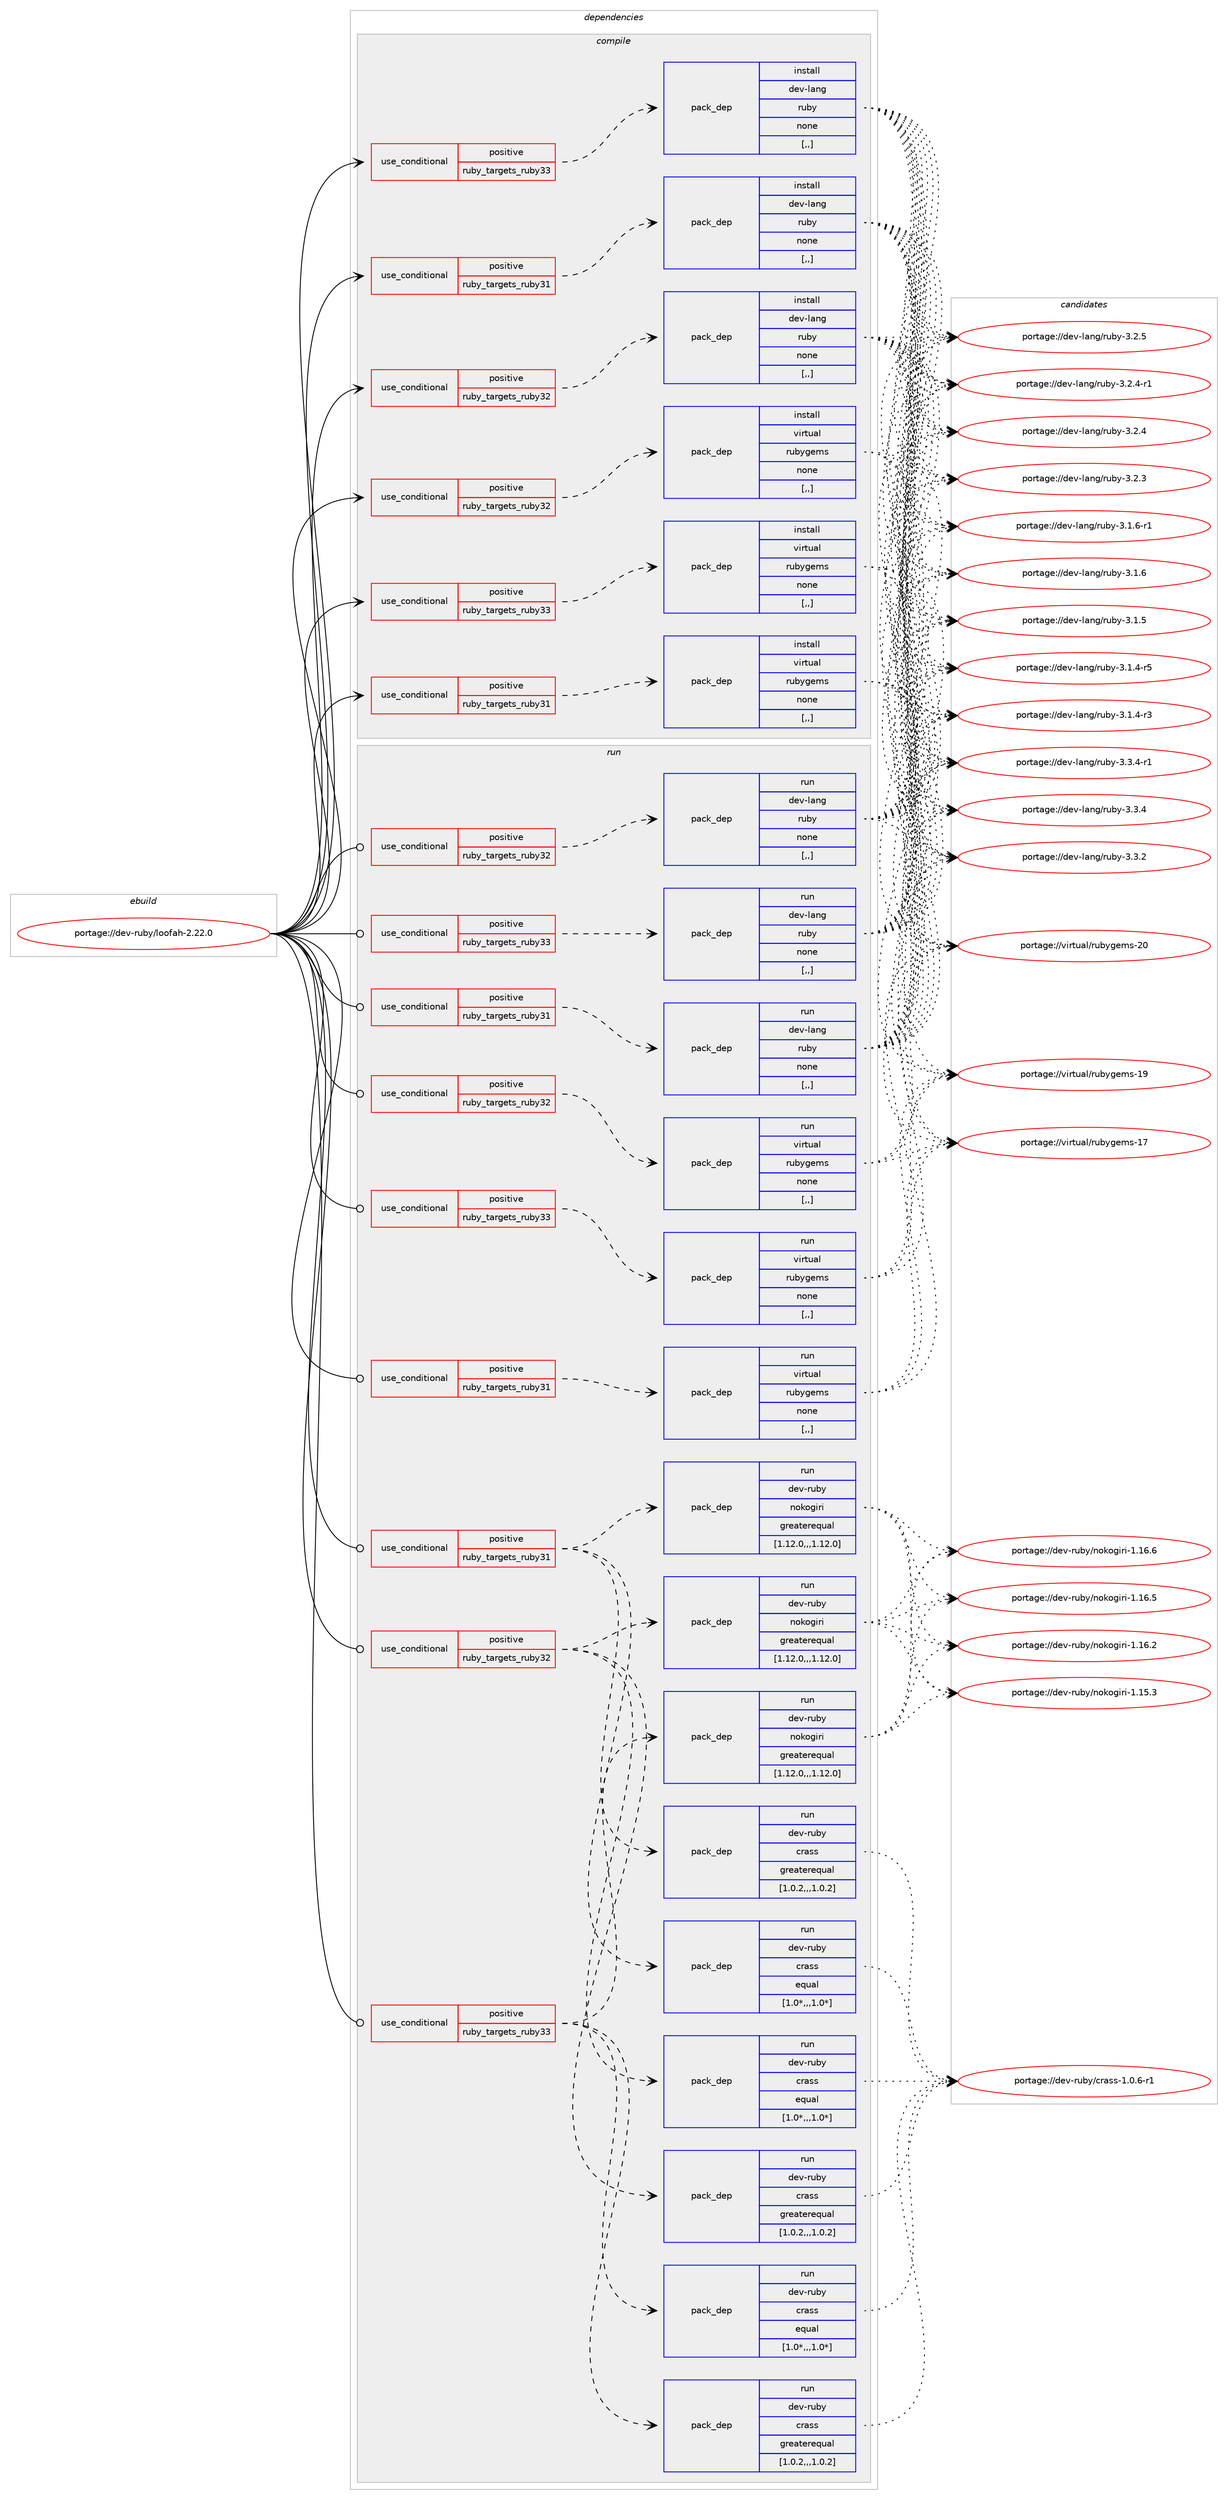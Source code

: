 digraph prolog {

# *************
# Graph options
# *************

newrank=true;
concentrate=true;
compound=true;
graph [rankdir=LR,fontname=Helvetica,fontsize=10,ranksep=1.5];#, ranksep=2.5, nodesep=0.2];
edge  [arrowhead=vee];
node  [fontname=Helvetica,fontsize=10];

# **********
# The ebuild
# **********

subgraph cluster_leftcol {
color=gray;
label=<<i>ebuild</i>>;
id [label="portage://dev-ruby/loofah-2.22.0", color=red, width=4, href="../dev-ruby/loofah-2.22.0.svg"];
}

# ****************
# The dependencies
# ****************

subgraph cluster_midcol {
color=gray;
label=<<i>dependencies</i>>;
subgraph cluster_compile {
fillcolor="#eeeeee";
style=filled;
label=<<i>compile</i>>;
subgraph cond50134 {
dependency188938 [label=<<TABLE BORDER="0" CELLBORDER="1" CELLSPACING="0" CELLPADDING="4"><TR><TD ROWSPAN="3" CELLPADDING="10">use_conditional</TD></TR><TR><TD>positive</TD></TR><TR><TD>ruby_targets_ruby31</TD></TR></TABLE>>, shape=none, color=red];
subgraph pack137466 {
dependency188939 [label=<<TABLE BORDER="0" CELLBORDER="1" CELLSPACING="0" CELLPADDING="4" WIDTH="220"><TR><TD ROWSPAN="6" CELLPADDING="30">pack_dep</TD></TR><TR><TD WIDTH="110">install</TD></TR><TR><TD>dev-lang</TD></TR><TR><TD>ruby</TD></TR><TR><TD>none</TD></TR><TR><TD>[,,]</TD></TR></TABLE>>, shape=none, color=blue];
}
dependency188938:e -> dependency188939:w [weight=20,style="dashed",arrowhead="vee"];
}
id:e -> dependency188938:w [weight=20,style="solid",arrowhead="vee"];
subgraph cond50135 {
dependency188940 [label=<<TABLE BORDER="0" CELLBORDER="1" CELLSPACING="0" CELLPADDING="4"><TR><TD ROWSPAN="3" CELLPADDING="10">use_conditional</TD></TR><TR><TD>positive</TD></TR><TR><TD>ruby_targets_ruby31</TD></TR></TABLE>>, shape=none, color=red];
subgraph pack137467 {
dependency188941 [label=<<TABLE BORDER="0" CELLBORDER="1" CELLSPACING="0" CELLPADDING="4" WIDTH="220"><TR><TD ROWSPAN="6" CELLPADDING="30">pack_dep</TD></TR><TR><TD WIDTH="110">install</TD></TR><TR><TD>virtual</TD></TR><TR><TD>rubygems</TD></TR><TR><TD>none</TD></TR><TR><TD>[,,]</TD></TR></TABLE>>, shape=none, color=blue];
}
dependency188940:e -> dependency188941:w [weight=20,style="dashed",arrowhead="vee"];
}
id:e -> dependency188940:w [weight=20,style="solid",arrowhead="vee"];
subgraph cond50136 {
dependency188942 [label=<<TABLE BORDER="0" CELLBORDER="1" CELLSPACING="0" CELLPADDING="4"><TR><TD ROWSPAN="3" CELLPADDING="10">use_conditional</TD></TR><TR><TD>positive</TD></TR><TR><TD>ruby_targets_ruby32</TD></TR></TABLE>>, shape=none, color=red];
subgraph pack137468 {
dependency188943 [label=<<TABLE BORDER="0" CELLBORDER="1" CELLSPACING="0" CELLPADDING="4" WIDTH="220"><TR><TD ROWSPAN="6" CELLPADDING="30">pack_dep</TD></TR><TR><TD WIDTH="110">install</TD></TR><TR><TD>dev-lang</TD></TR><TR><TD>ruby</TD></TR><TR><TD>none</TD></TR><TR><TD>[,,]</TD></TR></TABLE>>, shape=none, color=blue];
}
dependency188942:e -> dependency188943:w [weight=20,style="dashed",arrowhead="vee"];
}
id:e -> dependency188942:w [weight=20,style="solid",arrowhead="vee"];
subgraph cond50137 {
dependency188944 [label=<<TABLE BORDER="0" CELLBORDER="1" CELLSPACING="0" CELLPADDING="4"><TR><TD ROWSPAN="3" CELLPADDING="10">use_conditional</TD></TR><TR><TD>positive</TD></TR><TR><TD>ruby_targets_ruby32</TD></TR></TABLE>>, shape=none, color=red];
subgraph pack137469 {
dependency188945 [label=<<TABLE BORDER="0" CELLBORDER="1" CELLSPACING="0" CELLPADDING="4" WIDTH="220"><TR><TD ROWSPAN="6" CELLPADDING="30">pack_dep</TD></TR><TR><TD WIDTH="110">install</TD></TR><TR><TD>virtual</TD></TR><TR><TD>rubygems</TD></TR><TR><TD>none</TD></TR><TR><TD>[,,]</TD></TR></TABLE>>, shape=none, color=blue];
}
dependency188944:e -> dependency188945:w [weight=20,style="dashed",arrowhead="vee"];
}
id:e -> dependency188944:w [weight=20,style="solid",arrowhead="vee"];
subgraph cond50138 {
dependency188946 [label=<<TABLE BORDER="0" CELLBORDER="1" CELLSPACING="0" CELLPADDING="4"><TR><TD ROWSPAN="3" CELLPADDING="10">use_conditional</TD></TR><TR><TD>positive</TD></TR><TR><TD>ruby_targets_ruby33</TD></TR></TABLE>>, shape=none, color=red];
subgraph pack137470 {
dependency188947 [label=<<TABLE BORDER="0" CELLBORDER="1" CELLSPACING="0" CELLPADDING="4" WIDTH="220"><TR><TD ROWSPAN="6" CELLPADDING="30">pack_dep</TD></TR><TR><TD WIDTH="110">install</TD></TR><TR><TD>dev-lang</TD></TR><TR><TD>ruby</TD></TR><TR><TD>none</TD></TR><TR><TD>[,,]</TD></TR></TABLE>>, shape=none, color=blue];
}
dependency188946:e -> dependency188947:w [weight=20,style="dashed",arrowhead="vee"];
}
id:e -> dependency188946:w [weight=20,style="solid",arrowhead="vee"];
subgraph cond50139 {
dependency188948 [label=<<TABLE BORDER="0" CELLBORDER="1" CELLSPACING="0" CELLPADDING="4"><TR><TD ROWSPAN="3" CELLPADDING="10">use_conditional</TD></TR><TR><TD>positive</TD></TR><TR><TD>ruby_targets_ruby33</TD></TR></TABLE>>, shape=none, color=red];
subgraph pack137471 {
dependency188949 [label=<<TABLE BORDER="0" CELLBORDER="1" CELLSPACING="0" CELLPADDING="4" WIDTH="220"><TR><TD ROWSPAN="6" CELLPADDING="30">pack_dep</TD></TR><TR><TD WIDTH="110">install</TD></TR><TR><TD>virtual</TD></TR><TR><TD>rubygems</TD></TR><TR><TD>none</TD></TR><TR><TD>[,,]</TD></TR></TABLE>>, shape=none, color=blue];
}
dependency188948:e -> dependency188949:w [weight=20,style="dashed",arrowhead="vee"];
}
id:e -> dependency188948:w [weight=20,style="solid",arrowhead="vee"];
}
subgraph cluster_compileandrun {
fillcolor="#eeeeee";
style=filled;
label=<<i>compile and run</i>>;
}
subgraph cluster_run {
fillcolor="#eeeeee";
style=filled;
label=<<i>run</i>>;
subgraph cond50140 {
dependency188950 [label=<<TABLE BORDER="0" CELLBORDER="1" CELLSPACING="0" CELLPADDING="4"><TR><TD ROWSPAN="3" CELLPADDING="10">use_conditional</TD></TR><TR><TD>positive</TD></TR><TR><TD>ruby_targets_ruby31</TD></TR></TABLE>>, shape=none, color=red];
subgraph pack137472 {
dependency188951 [label=<<TABLE BORDER="0" CELLBORDER="1" CELLSPACING="0" CELLPADDING="4" WIDTH="220"><TR><TD ROWSPAN="6" CELLPADDING="30">pack_dep</TD></TR><TR><TD WIDTH="110">run</TD></TR><TR><TD>dev-lang</TD></TR><TR><TD>ruby</TD></TR><TR><TD>none</TD></TR><TR><TD>[,,]</TD></TR></TABLE>>, shape=none, color=blue];
}
dependency188950:e -> dependency188951:w [weight=20,style="dashed",arrowhead="vee"];
}
id:e -> dependency188950:w [weight=20,style="solid",arrowhead="odot"];
subgraph cond50141 {
dependency188952 [label=<<TABLE BORDER="0" CELLBORDER="1" CELLSPACING="0" CELLPADDING="4"><TR><TD ROWSPAN="3" CELLPADDING="10">use_conditional</TD></TR><TR><TD>positive</TD></TR><TR><TD>ruby_targets_ruby31</TD></TR></TABLE>>, shape=none, color=red];
subgraph pack137473 {
dependency188953 [label=<<TABLE BORDER="0" CELLBORDER="1" CELLSPACING="0" CELLPADDING="4" WIDTH="220"><TR><TD ROWSPAN="6" CELLPADDING="30">pack_dep</TD></TR><TR><TD WIDTH="110">run</TD></TR><TR><TD>dev-ruby</TD></TR><TR><TD>crass</TD></TR><TR><TD>equal</TD></TR><TR><TD>[1.0*,,,1.0*]</TD></TR></TABLE>>, shape=none, color=blue];
}
dependency188952:e -> dependency188953:w [weight=20,style="dashed",arrowhead="vee"];
subgraph pack137474 {
dependency188954 [label=<<TABLE BORDER="0" CELLBORDER="1" CELLSPACING="0" CELLPADDING="4" WIDTH="220"><TR><TD ROWSPAN="6" CELLPADDING="30">pack_dep</TD></TR><TR><TD WIDTH="110">run</TD></TR><TR><TD>dev-ruby</TD></TR><TR><TD>crass</TD></TR><TR><TD>greaterequal</TD></TR><TR><TD>[1.0.2,,,1.0.2]</TD></TR></TABLE>>, shape=none, color=blue];
}
dependency188952:e -> dependency188954:w [weight=20,style="dashed",arrowhead="vee"];
subgraph pack137475 {
dependency188955 [label=<<TABLE BORDER="0" CELLBORDER="1" CELLSPACING="0" CELLPADDING="4" WIDTH="220"><TR><TD ROWSPAN="6" CELLPADDING="30">pack_dep</TD></TR><TR><TD WIDTH="110">run</TD></TR><TR><TD>dev-ruby</TD></TR><TR><TD>nokogiri</TD></TR><TR><TD>greaterequal</TD></TR><TR><TD>[1.12.0,,,1.12.0]</TD></TR></TABLE>>, shape=none, color=blue];
}
dependency188952:e -> dependency188955:w [weight=20,style="dashed",arrowhead="vee"];
}
id:e -> dependency188952:w [weight=20,style="solid",arrowhead="odot"];
subgraph cond50142 {
dependency188956 [label=<<TABLE BORDER="0" CELLBORDER="1" CELLSPACING="0" CELLPADDING="4"><TR><TD ROWSPAN="3" CELLPADDING="10">use_conditional</TD></TR><TR><TD>positive</TD></TR><TR><TD>ruby_targets_ruby31</TD></TR></TABLE>>, shape=none, color=red];
subgraph pack137476 {
dependency188957 [label=<<TABLE BORDER="0" CELLBORDER="1" CELLSPACING="0" CELLPADDING="4" WIDTH="220"><TR><TD ROWSPAN="6" CELLPADDING="30">pack_dep</TD></TR><TR><TD WIDTH="110">run</TD></TR><TR><TD>virtual</TD></TR><TR><TD>rubygems</TD></TR><TR><TD>none</TD></TR><TR><TD>[,,]</TD></TR></TABLE>>, shape=none, color=blue];
}
dependency188956:e -> dependency188957:w [weight=20,style="dashed",arrowhead="vee"];
}
id:e -> dependency188956:w [weight=20,style="solid",arrowhead="odot"];
subgraph cond50143 {
dependency188958 [label=<<TABLE BORDER="0" CELLBORDER="1" CELLSPACING="0" CELLPADDING="4"><TR><TD ROWSPAN="3" CELLPADDING="10">use_conditional</TD></TR><TR><TD>positive</TD></TR><TR><TD>ruby_targets_ruby32</TD></TR></TABLE>>, shape=none, color=red];
subgraph pack137477 {
dependency188959 [label=<<TABLE BORDER="0" CELLBORDER="1" CELLSPACING="0" CELLPADDING="4" WIDTH="220"><TR><TD ROWSPAN="6" CELLPADDING="30">pack_dep</TD></TR><TR><TD WIDTH="110">run</TD></TR><TR><TD>dev-lang</TD></TR><TR><TD>ruby</TD></TR><TR><TD>none</TD></TR><TR><TD>[,,]</TD></TR></TABLE>>, shape=none, color=blue];
}
dependency188958:e -> dependency188959:w [weight=20,style="dashed",arrowhead="vee"];
}
id:e -> dependency188958:w [weight=20,style="solid",arrowhead="odot"];
subgraph cond50144 {
dependency188960 [label=<<TABLE BORDER="0" CELLBORDER="1" CELLSPACING="0" CELLPADDING="4"><TR><TD ROWSPAN="3" CELLPADDING="10">use_conditional</TD></TR><TR><TD>positive</TD></TR><TR><TD>ruby_targets_ruby32</TD></TR></TABLE>>, shape=none, color=red];
subgraph pack137478 {
dependency188961 [label=<<TABLE BORDER="0" CELLBORDER="1" CELLSPACING="0" CELLPADDING="4" WIDTH="220"><TR><TD ROWSPAN="6" CELLPADDING="30">pack_dep</TD></TR><TR><TD WIDTH="110">run</TD></TR><TR><TD>dev-ruby</TD></TR><TR><TD>crass</TD></TR><TR><TD>equal</TD></TR><TR><TD>[1.0*,,,1.0*]</TD></TR></TABLE>>, shape=none, color=blue];
}
dependency188960:e -> dependency188961:w [weight=20,style="dashed",arrowhead="vee"];
subgraph pack137479 {
dependency188962 [label=<<TABLE BORDER="0" CELLBORDER="1" CELLSPACING="0" CELLPADDING="4" WIDTH="220"><TR><TD ROWSPAN="6" CELLPADDING="30">pack_dep</TD></TR><TR><TD WIDTH="110">run</TD></TR><TR><TD>dev-ruby</TD></TR><TR><TD>crass</TD></TR><TR><TD>greaterequal</TD></TR><TR><TD>[1.0.2,,,1.0.2]</TD></TR></TABLE>>, shape=none, color=blue];
}
dependency188960:e -> dependency188962:w [weight=20,style="dashed",arrowhead="vee"];
subgraph pack137480 {
dependency188963 [label=<<TABLE BORDER="0" CELLBORDER="1" CELLSPACING="0" CELLPADDING="4" WIDTH="220"><TR><TD ROWSPAN="6" CELLPADDING="30">pack_dep</TD></TR><TR><TD WIDTH="110">run</TD></TR><TR><TD>dev-ruby</TD></TR><TR><TD>nokogiri</TD></TR><TR><TD>greaterequal</TD></TR><TR><TD>[1.12.0,,,1.12.0]</TD></TR></TABLE>>, shape=none, color=blue];
}
dependency188960:e -> dependency188963:w [weight=20,style="dashed",arrowhead="vee"];
}
id:e -> dependency188960:w [weight=20,style="solid",arrowhead="odot"];
subgraph cond50145 {
dependency188964 [label=<<TABLE BORDER="0" CELLBORDER="1" CELLSPACING="0" CELLPADDING="4"><TR><TD ROWSPAN="3" CELLPADDING="10">use_conditional</TD></TR><TR><TD>positive</TD></TR><TR><TD>ruby_targets_ruby32</TD></TR></TABLE>>, shape=none, color=red];
subgraph pack137481 {
dependency188965 [label=<<TABLE BORDER="0" CELLBORDER="1" CELLSPACING="0" CELLPADDING="4" WIDTH="220"><TR><TD ROWSPAN="6" CELLPADDING="30">pack_dep</TD></TR><TR><TD WIDTH="110">run</TD></TR><TR><TD>virtual</TD></TR><TR><TD>rubygems</TD></TR><TR><TD>none</TD></TR><TR><TD>[,,]</TD></TR></TABLE>>, shape=none, color=blue];
}
dependency188964:e -> dependency188965:w [weight=20,style="dashed",arrowhead="vee"];
}
id:e -> dependency188964:w [weight=20,style="solid",arrowhead="odot"];
subgraph cond50146 {
dependency188966 [label=<<TABLE BORDER="0" CELLBORDER="1" CELLSPACING="0" CELLPADDING="4"><TR><TD ROWSPAN="3" CELLPADDING="10">use_conditional</TD></TR><TR><TD>positive</TD></TR><TR><TD>ruby_targets_ruby33</TD></TR></TABLE>>, shape=none, color=red];
subgraph pack137482 {
dependency188967 [label=<<TABLE BORDER="0" CELLBORDER="1" CELLSPACING="0" CELLPADDING="4" WIDTH="220"><TR><TD ROWSPAN="6" CELLPADDING="30">pack_dep</TD></TR><TR><TD WIDTH="110">run</TD></TR><TR><TD>dev-lang</TD></TR><TR><TD>ruby</TD></TR><TR><TD>none</TD></TR><TR><TD>[,,]</TD></TR></TABLE>>, shape=none, color=blue];
}
dependency188966:e -> dependency188967:w [weight=20,style="dashed",arrowhead="vee"];
}
id:e -> dependency188966:w [weight=20,style="solid",arrowhead="odot"];
subgraph cond50147 {
dependency188968 [label=<<TABLE BORDER="0" CELLBORDER="1" CELLSPACING="0" CELLPADDING="4"><TR><TD ROWSPAN="3" CELLPADDING="10">use_conditional</TD></TR><TR><TD>positive</TD></TR><TR><TD>ruby_targets_ruby33</TD></TR></TABLE>>, shape=none, color=red];
subgraph pack137483 {
dependency188969 [label=<<TABLE BORDER="0" CELLBORDER="1" CELLSPACING="0" CELLPADDING="4" WIDTH="220"><TR><TD ROWSPAN="6" CELLPADDING="30">pack_dep</TD></TR><TR><TD WIDTH="110">run</TD></TR><TR><TD>dev-ruby</TD></TR><TR><TD>crass</TD></TR><TR><TD>equal</TD></TR><TR><TD>[1.0*,,,1.0*]</TD></TR></TABLE>>, shape=none, color=blue];
}
dependency188968:e -> dependency188969:w [weight=20,style="dashed",arrowhead="vee"];
subgraph pack137484 {
dependency188970 [label=<<TABLE BORDER="0" CELLBORDER="1" CELLSPACING="0" CELLPADDING="4" WIDTH="220"><TR><TD ROWSPAN="6" CELLPADDING="30">pack_dep</TD></TR><TR><TD WIDTH="110">run</TD></TR><TR><TD>dev-ruby</TD></TR><TR><TD>crass</TD></TR><TR><TD>greaterequal</TD></TR><TR><TD>[1.0.2,,,1.0.2]</TD></TR></TABLE>>, shape=none, color=blue];
}
dependency188968:e -> dependency188970:w [weight=20,style="dashed",arrowhead="vee"];
subgraph pack137485 {
dependency188971 [label=<<TABLE BORDER="0" CELLBORDER="1" CELLSPACING="0" CELLPADDING="4" WIDTH="220"><TR><TD ROWSPAN="6" CELLPADDING="30">pack_dep</TD></TR><TR><TD WIDTH="110">run</TD></TR><TR><TD>dev-ruby</TD></TR><TR><TD>nokogiri</TD></TR><TR><TD>greaterequal</TD></TR><TR><TD>[1.12.0,,,1.12.0]</TD></TR></TABLE>>, shape=none, color=blue];
}
dependency188968:e -> dependency188971:w [weight=20,style="dashed",arrowhead="vee"];
}
id:e -> dependency188968:w [weight=20,style="solid",arrowhead="odot"];
subgraph cond50148 {
dependency188972 [label=<<TABLE BORDER="0" CELLBORDER="1" CELLSPACING="0" CELLPADDING="4"><TR><TD ROWSPAN="3" CELLPADDING="10">use_conditional</TD></TR><TR><TD>positive</TD></TR><TR><TD>ruby_targets_ruby33</TD></TR></TABLE>>, shape=none, color=red];
subgraph pack137486 {
dependency188973 [label=<<TABLE BORDER="0" CELLBORDER="1" CELLSPACING="0" CELLPADDING="4" WIDTH="220"><TR><TD ROWSPAN="6" CELLPADDING="30">pack_dep</TD></TR><TR><TD WIDTH="110">run</TD></TR><TR><TD>virtual</TD></TR><TR><TD>rubygems</TD></TR><TR><TD>none</TD></TR><TR><TD>[,,]</TD></TR></TABLE>>, shape=none, color=blue];
}
dependency188972:e -> dependency188973:w [weight=20,style="dashed",arrowhead="vee"];
}
id:e -> dependency188972:w [weight=20,style="solid",arrowhead="odot"];
}
}

# **************
# The candidates
# **************

subgraph cluster_choices {
rank=same;
color=gray;
label=<<i>candidates</i>>;

subgraph choice137466 {
color=black;
nodesep=1;
choice100101118451089711010347114117981214551465146524511449 [label="portage://dev-lang/ruby-3.3.4-r1", color=red, width=4,href="../dev-lang/ruby-3.3.4-r1.svg"];
choice10010111845108971101034711411798121455146514652 [label="portage://dev-lang/ruby-3.3.4", color=red, width=4,href="../dev-lang/ruby-3.3.4.svg"];
choice10010111845108971101034711411798121455146514650 [label="portage://dev-lang/ruby-3.3.2", color=red, width=4,href="../dev-lang/ruby-3.3.2.svg"];
choice10010111845108971101034711411798121455146504653 [label="portage://dev-lang/ruby-3.2.5", color=red, width=4,href="../dev-lang/ruby-3.2.5.svg"];
choice100101118451089711010347114117981214551465046524511449 [label="portage://dev-lang/ruby-3.2.4-r1", color=red, width=4,href="../dev-lang/ruby-3.2.4-r1.svg"];
choice10010111845108971101034711411798121455146504652 [label="portage://dev-lang/ruby-3.2.4", color=red, width=4,href="../dev-lang/ruby-3.2.4.svg"];
choice10010111845108971101034711411798121455146504651 [label="portage://dev-lang/ruby-3.2.3", color=red, width=4,href="../dev-lang/ruby-3.2.3.svg"];
choice100101118451089711010347114117981214551464946544511449 [label="portage://dev-lang/ruby-3.1.6-r1", color=red, width=4,href="../dev-lang/ruby-3.1.6-r1.svg"];
choice10010111845108971101034711411798121455146494654 [label="portage://dev-lang/ruby-3.1.6", color=red, width=4,href="../dev-lang/ruby-3.1.6.svg"];
choice10010111845108971101034711411798121455146494653 [label="portage://dev-lang/ruby-3.1.5", color=red, width=4,href="../dev-lang/ruby-3.1.5.svg"];
choice100101118451089711010347114117981214551464946524511453 [label="portage://dev-lang/ruby-3.1.4-r5", color=red, width=4,href="../dev-lang/ruby-3.1.4-r5.svg"];
choice100101118451089711010347114117981214551464946524511451 [label="portage://dev-lang/ruby-3.1.4-r3", color=red, width=4,href="../dev-lang/ruby-3.1.4-r3.svg"];
dependency188939:e -> choice100101118451089711010347114117981214551465146524511449:w [style=dotted,weight="100"];
dependency188939:e -> choice10010111845108971101034711411798121455146514652:w [style=dotted,weight="100"];
dependency188939:e -> choice10010111845108971101034711411798121455146514650:w [style=dotted,weight="100"];
dependency188939:e -> choice10010111845108971101034711411798121455146504653:w [style=dotted,weight="100"];
dependency188939:e -> choice100101118451089711010347114117981214551465046524511449:w [style=dotted,weight="100"];
dependency188939:e -> choice10010111845108971101034711411798121455146504652:w [style=dotted,weight="100"];
dependency188939:e -> choice10010111845108971101034711411798121455146504651:w [style=dotted,weight="100"];
dependency188939:e -> choice100101118451089711010347114117981214551464946544511449:w [style=dotted,weight="100"];
dependency188939:e -> choice10010111845108971101034711411798121455146494654:w [style=dotted,weight="100"];
dependency188939:e -> choice10010111845108971101034711411798121455146494653:w [style=dotted,weight="100"];
dependency188939:e -> choice100101118451089711010347114117981214551464946524511453:w [style=dotted,weight="100"];
dependency188939:e -> choice100101118451089711010347114117981214551464946524511451:w [style=dotted,weight="100"];
}
subgraph choice137467 {
color=black;
nodesep=1;
choice118105114116117971084711411798121103101109115455048 [label="portage://virtual/rubygems-20", color=red, width=4,href="../virtual/rubygems-20.svg"];
choice118105114116117971084711411798121103101109115454957 [label="portage://virtual/rubygems-19", color=red, width=4,href="../virtual/rubygems-19.svg"];
choice118105114116117971084711411798121103101109115454955 [label="portage://virtual/rubygems-17", color=red, width=4,href="../virtual/rubygems-17.svg"];
dependency188941:e -> choice118105114116117971084711411798121103101109115455048:w [style=dotted,weight="100"];
dependency188941:e -> choice118105114116117971084711411798121103101109115454957:w [style=dotted,weight="100"];
dependency188941:e -> choice118105114116117971084711411798121103101109115454955:w [style=dotted,weight="100"];
}
subgraph choice137468 {
color=black;
nodesep=1;
choice100101118451089711010347114117981214551465146524511449 [label="portage://dev-lang/ruby-3.3.4-r1", color=red, width=4,href="../dev-lang/ruby-3.3.4-r1.svg"];
choice10010111845108971101034711411798121455146514652 [label="portage://dev-lang/ruby-3.3.4", color=red, width=4,href="../dev-lang/ruby-3.3.4.svg"];
choice10010111845108971101034711411798121455146514650 [label="portage://dev-lang/ruby-3.3.2", color=red, width=4,href="../dev-lang/ruby-3.3.2.svg"];
choice10010111845108971101034711411798121455146504653 [label="portage://dev-lang/ruby-3.2.5", color=red, width=4,href="../dev-lang/ruby-3.2.5.svg"];
choice100101118451089711010347114117981214551465046524511449 [label="portage://dev-lang/ruby-3.2.4-r1", color=red, width=4,href="../dev-lang/ruby-3.2.4-r1.svg"];
choice10010111845108971101034711411798121455146504652 [label="portage://dev-lang/ruby-3.2.4", color=red, width=4,href="../dev-lang/ruby-3.2.4.svg"];
choice10010111845108971101034711411798121455146504651 [label="portage://dev-lang/ruby-3.2.3", color=red, width=4,href="../dev-lang/ruby-3.2.3.svg"];
choice100101118451089711010347114117981214551464946544511449 [label="portage://dev-lang/ruby-3.1.6-r1", color=red, width=4,href="../dev-lang/ruby-3.1.6-r1.svg"];
choice10010111845108971101034711411798121455146494654 [label="portage://dev-lang/ruby-3.1.6", color=red, width=4,href="../dev-lang/ruby-3.1.6.svg"];
choice10010111845108971101034711411798121455146494653 [label="portage://dev-lang/ruby-3.1.5", color=red, width=4,href="../dev-lang/ruby-3.1.5.svg"];
choice100101118451089711010347114117981214551464946524511453 [label="portage://dev-lang/ruby-3.1.4-r5", color=red, width=4,href="../dev-lang/ruby-3.1.4-r5.svg"];
choice100101118451089711010347114117981214551464946524511451 [label="portage://dev-lang/ruby-3.1.4-r3", color=red, width=4,href="../dev-lang/ruby-3.1.4-r3.svg"];
dependency188943:e -> choice100101118451089711010347114117981214551465146524511449:w [style=dotted,weight="100"];
dependency188943:e -> choice10010111845108971101034711411798121455146514652:w [style=dotted,weight="100"];
dependency188943:e -> choice10010111845108971101034711411798121455146514650:w [style=dotted,weight="100"];
dependency188943:e -> choice10010111845108971101034711411798121455146504653:w [style=dotted,weight="100"];
dependency188943:e -> choice100101118451089711010347114117981214551465046524511449:w [style=dotted,weight="100"];
dependency188943:e -> choice10010111845108971101034711411798121455146504652:w [style=dotted,weight="100"];
dependency188943:e -> choice10010111845108971101034711411798121455146504651:w [style=dotted,weight="100"];
dependency188943:e -> choice100101118451089711010347114117981214551464946544511449:w [style=dotted,weight="100"];
dependency188943:e -> choice10010111845108971101034711411798121455146494654:w [style=dotted,weight="100"];
dependency188943:e -> choice10010111845108971101034711411798121455146494653:w [style=dotted,weight="100"];
dependency188943:e -> choice100101118451089711010347114117981214551464946524511453:w [style=dotted,weight="100"];
dependency188943:e -> choice100101118451089711010347114117981214551464946524511451:w [style=dotted,weight="100"];
}
subgraph choice137469 {
color=black;
nodesep=1;
choice118105114116117971084711411798121103101109115455048 [label="portage://virtual/rubygems-20", color=red, width=4,href="../virtual/rubygems-20.svg"];
choice118105114116117971084711411798121103101109115454957 [label="portage://virtual/rubygems-19", color=red, width=4,href="../virtual/rubygems-19.svg"];
choice118105114116117971084711411798121103101109115454955 [label="portage://virtual/rubygems-17", color=red, width=4,href="../virtual/rubygems-17.svg"];
dependency188945:e -> choice118105114116117971084711411798121103101109115455048:w [style=dotted,weight="100"];
dependency188945:e -> choice118105114116117971084711411798121103101109115454957:w [style=dotted,weight="100"];
dependency188945:e -> choice118105114116117971084711411798121103101109115454955:w [style=dotted,weight="100"];
}
subgraph choice137470 {
color=black;
nodesep=1;
choice100101118451089711010347114117981214551465146524511449 [label="portage://dev-lang/ruby-3.3.4-r1", color=red, width=4,href="../dev-lang/ruby-3.3.4-r1.svg"];
choice10010111845108971101034711411798121455146514652 [label="portage://dev-lang/ruby-3.3.4", color=red, width=4,href="../dev-lang/ruby-3.3.4.svg"];
choice10010111845108971101034711411798121455146514650 [label="portage://dev-lang/ruby-3.3.2", color=red, width=4,href="../dev-lang/ruby-3.3.2.svg"];
choice10010111845108971101034711411798121455146504653 [label="portage://dev-lang/ruby-3.2.5", color=red, width=4,href="../dev-lang/ruby-3.2.5.svg"];
choice100101118451089711010347114117981214551465046524511449 [label="portage://dev-lang/ruby-3.2.4-r1", color=red, width=4,href="../dev-lang/ruby-3.2.4-r1.svg"];
choice10010111845108971101034711411798121455146504652 [label="portage://dev-lang/ruby-3.2.4", color=red, width=4,href="../dev-lang/ruby-3.2.4.svg"];
choice10010111845108971101034711411798121455146504651 [label="portage://dev-lang/ruby-3.2.3", color=red, width=4,href="../dev-lang/ruby-3.2.3.svg"];
choice100101118451089711010347114117981214551464946544511449 [label="portage://dev-lang/ruby-3.1.6-r1", color=red, width=4,href="../dev-lang/ruby-3.1.6-r1.svg"];
choice10010111845108971101034711411798121455146494654 [label="portage://dev-lang/ruby-3.1.6", color=red, width=4,href="../dev-lang/ruby-3.1.6.svg"];
choice10010111845108971101034711411798121455146494653 [label="portage://dev-lang/ruby-3.1.5", color=red, width=4,href="../dev-lang/ruby-3.1.5.svg"];
choice100101118451089711010347114117981214551464946524511453 [label="portage://dev-lang/ruby-3.1.4-r5", color=red, width=4,href="../dev-lang/ruby-3.1.4-r5.svg"];
choice100101118451089711010347114117981214551464946524511451 [label="portage://dev-lang/ruby-3.1.4-r3", color=red, width=4,href="../dev-lang/ruby-3.1.4-r3.svg"];
dependency188947:e -> choice100101118451089711010347114117981214551465146524511449:w [style=dotted,weight="100"];
dependency188947:e -> choice10010111845108971101034711411798121455146514652:w [style=dotted,weight="100"];
dependency188947:e -> choice10010111845108971101034711411798121455146514650:w [style=dotted,weight="100"];
dependency188947:e -> choice10010111845108971101034711411798121455146504653:w [style=dotted,weight="100"];
dependency188947:e -> choice100101118451089711010347114117981214551465046524511449:w [style=dotted,weight="100"];
dependency188947:e -> choice10010111845108971101034711411798121455146504652:w [style=dotted,weight="100"];
dependency188947:e -> choice10010111845108971101034711411798121455146504651:w [style=dotted,weight="100"];
dependency188947:e -> choice100101118451089711010347114117981214551464946544511449:w [style=dotted,weight="100"];
dependency188947:e -> choice10010111845108971101034711411798121455146494654:w [style=dotted,weight="100"];
dependency188947:e -> choice10010111845108971101034711411798121455146494653:w [style=dotted,weight="100"];
dependency188947:e -> choice100101118451089711010347114117981214551464946524511453:w [style=dotted,weight="100"];
dependency188947:e -> choice100101118451089711010347114117981214551464946524511451:w [style=dotted,weight="100"];
}
subgraph choice137471 {
color=black;
nodesep=1;
choice118105114116117971084711411798121103101109115455048 [label="portage://virtual/rubygems-20", color=red, width=4,href="../virtual/rubygems-20.svg"];
choice118105114116117971084711411798121103101109115454957 [label="portage://virtual/rubygems-19", color=red, width=4,href="../virtual/rubygems-19.svg"];
choice118105114116117971084711411798121103101109115454955 [label="portage://virtual/rubygems-17", color=red, width=4,href="../virtual/rubygems-17.svg"];
dependency188949:e -> choice118105114116117971084711411798121103101109115455048:w [style=dotted,weight="100"];
dependency188949:e -> choice118105114116117971084711411798121103101109115454957:w [style=dotted,weight="100"];
dependency188949:e -> choice118105114116117971084711411798121103101109115454955:w [style=dotted,weight="100"];
}
subgraph choice137472 {
color=black;
nodesep=1;
choice100101118451089711010347114117981214551465146524511449 [label="portage://dev-lang/ruby-3.3.4-r1", color=red, width=4,href="../dev-lang/ruby-3.3.4-r1.svg"];
choice10010111845108971101034711411798121455146514652 [label="portage://dev-lang/ruby-3.3.4", color=red, width=4,href="../dev-lang/ruby-3.3.4.svg"];
choice10010111845108971101034711411798121455146514650 [label="portage://dev-lang/ruby-3.3.2", color=red, width=4,href="../dev-lang/ruby-3.3.2.svg"];
choice10010111845108971101034711411798121455146504653 [label="portage://dev-lang/ruby-3.2.5", color=red, width=4,href="../dev-lang/ruby-3.2.5.svg"];
choice100101118451089711010347114117981214551465046524511449 [label="portage://dev-lang/ruby-3.2.4-r1", color=red, width=4,href="../dev-lang/ruby-3.2.4-r1.svg"];
choice10010111845108971101034711411798121455146504652 [label="portage://dev-lang/ruby-3.2.4", color=red, width=4,href="../dev-lang/ruby-3.2.4.svg"];
choice10010111845108971101034711411798121455146504651 [label="portage://dev-lang/ruby-3.2.3", color=red, width=4,href="../dev-lang/ruby-3.2.3.svg"];
choice100101118451089711010347114117981214551464946544511449 [label="portage://dev-lang/ruby-3.1.6-r1", color=red, width=4,href="../dev-lang/ruby-3.1.6-r1.svg"];
choice10010111845108971101034711411798121455146494654 [label="portage://dev-lang/ruby-3.1.6", color=red, width=4,href="../dev-lang/ruby-3.1.6.svg"];
choice10010111845108971101034711411798121455146494653 [label="portage://dev-lang/ruby-3.1.5", color=red, width=4,href="../dev-lang/ruby-3.1.5.svg"];
choice100101118451089711010347114117981214551464946524511453 [label="portage://dev-lang/ruby-3.1.4-r5", color=red, width=4,href="../dev-lang/ruby-3.1.4-r5.svg"];
choice100101118451089711010347114117981214551464946524511451 [label="portage://dev-lang/ruby-3.1.4-r3", color=red, width=4,href="../dev-lang/ruby-3.1.4-r3.svg"];
dependency188951:e -> choice100101118451089711010347114117981214551465146524511449:w [style=dotted,weight="100"];
dependency188951:e -> choice10010111845108971101034711411798121455146514652:w [style=dotted,weight="100"];
dependency188951:e -> choice10010111845108971101034711411798121455146514650:w [style=dotted,weight="100"];
dependency188951:e -> choice10010111845108971101034711411798121455146504653:w [style=dotted,weight="100"];
dependency188951:e -> choice100101118451089711010347114117981214551465046524511449:w [style=dotted,weight="100"];
dependency188951:e -> choice10010111845108971101034711411798121455146504652:w [style=dotted,weight="100"];
dependency188951:e -> choice10010111845108971101034711411798121455146504651:w [style=dotted,weight="100"];
dependency188951:e -> choice100101118451089711010347114117981214551464946544511449:w [style=dotted,weight="100"];
dependency188951:e -> choice10010111845108971101034711411798121455146494654:w [style=dotted,weight="100"];
dependency188951:e -> choice10010111845108971101034711411798121455146494653:w [style=dotted,weight="100"];
dependency188951:e -> choice100101118451089711010347114117981214551464946524511453:w [style=dotted,weight="100"];
dependency188951:e -> choice100101118451089711010347114117981214551464946524511451:w [style=dotted,weight="100"];
}
subgraph choice137473 {
color=black;
nodesep=1;
choice10010111845114117981214799114971151154549464846544511449 [label="portage://dev-ruby/crass-1.0.6-r1", color=red, width=4,href="../dev-ruby/crass-1.0.6-r1.svg"];
dependency188953:e -> choice10010111845114117981214799114971151154549464846544511449:w [style=dotted,weight="100"];
}
subgraph choice137474 {
color=black;
nodesep=1;
choice10010111845114117981214799114971151154549464846544511449 [label="portage://dev-ruby/crass-1.0.6-r1", color=red, width=4,href="../dev-ruby/crass-1.0.6-r1.svg"];
dependency188954:e -> choice10010111845114117981214799114971151154549464846544511449:w [style=dotted,weight="100"];
}
subgraph choice137475 {
color=black;
nodesep=1;
choice10010111845114117981214711011110711110310511410545494649544654 [label="portage://dev-ruby/nokogiri-1.16.6", color=red, width=4,href="../dev-ruby/nokogiri-1.16.6.svg"];
choice10010111845114117981214711011110711110310511410545494649544653 [label="portage://dev-ruby/nokogiri-1.16.5", color=red, width=4,href="../dev-ruby/nokogiri-1.16.5.svg"];
choice10010111845114117981214711011110711110310511410545494649544650 [label="portage://dev-ruby/nokogiri-1.16.2", color=red, width=4,href="../dev-ruby/nokogiri-1.16.2.svg"];
choice10010111845114117981214711011110711110310511410545494649534651 [label="portage://dev-ruby/nokogiri-1.15.3", color=red, width=4,href="../dev-ruby/nokogiri-1.15.3.svg"];
dependency188955:e -> choice10010111845114117981214711011110711110310511410545494649544654:w [style=dotted,weight="100"];
dependency188955:e -> choice10010111845114117981214711011110711110310511410545494649544653:w [style=dotted,weight="100"];
dependency188955:e -> choice10010111845114117981214711011110711110310511410545494649544650:w [style=dotted,weight="100"];
dependency188955:e -> choice10010111845114117981214711011110711110310511410545494649534651:w [style=dotted,weight="100"];
}
subgraph choice137476 {
color=black;
nodesep=1;
choice118105114116117971084711411798121103101109115455048 [label="portage://virtual/rubygems-20", color=red, width=4,href="../virtual/rubygems-20.svg"];
choice118105114116117971084711411798121103101109115454957 [label="portage://virtual/rubygems-19", color=red, width=4,href="../virtual/rubygems-19.svg"];
choice118105114116117971084711411798121103101109115454955 [label="portage://virtual/rubygems-17", color=red, width=4,href="../virtual/rubygems-17.svg"];
dependency188957:e -> choice118105114116117971084711411798121103101109115455048:w [style=dotted,weight="100"];
dependency188957:e -> choice118105114116117971084711411798121103101109115454957:w [style=dotted,weight="100"];
dependency188957:e -> choice118105114116117971084711411798121103101109115454955:w [style=dotted,weight="100"];
}
subgraph choice137477 {
color=black;
nodesep=1;
choice100101118451089711010347114117981214551465146524511449 [label="portage://dev-lang/ruby-3.3.4-r1", color=red, width=4,href="../dev-lang/ruby-3.3.4-r1.svg"];
choice10010111845108971101034711411798121455146514652 [label="portage://dev-lang/ruby-3.3.4", color=red, width=4,href="../dev-lang/ruby-3.3.4.svg"];
choice10010111845108971101034711411798121455146514650 [label="portage://dev-lang/ruby-3.3.2", color=red, width=4,href="../dev-lang/ruby-3.3.2.svg"];
choice10010111845108971101034711411798121455146504653 [label="portage://dev-lang/ruby-3.2.5", color=red, width=4,href="../dev-lang/ruby-3.2.5.svg"];
choice100101118451089711010347114117981214551465046524511449 [label="portage://dev-lang/ruby-3.2.4-r1", color=red, width=4,href="../dev-lang/ruby-3.2.4-r1.svg"];
choice10010111845108971101034711411798121455146504652 [label="portage://dev-lang/ruby-3.2.4", color=red, width=4,href="../dev-lang/ruby-3.2.4.svg"];
choice10010111845108971101034711411798121455146504651 [label="portage://dev-lang/ruby-3.2.3", color=red, width=4,href="../dev-lang/ruby-3.2.3.svg"];
choice100101118451089711010347114117981214551464946544511449 [label="portage://dev-lang/ruby-3.1.6-r1", color=red, width=4,href="../dev-lang/ruby-3.1.6-r1.svg"];
choice10010111845108971101034711411798121455146494654 [label="portage://dev-lang/ruby-3.1.6", color=red, width=4,href="../dev-lang/ruby-3.1.6.svg"];
choice10010111845108971101034711411798121455146494653 [label="portage://dev-lang/ruby-3.1.5", color=red, width=4,href="../dev-lang/ruby-3.1.5.svg"];
choice100101118451089711010347114117981214551464946524511453 [label="portage://dev-lang/ruby-3.1.4-r5", color=red, width=4,href="../dev-lang/ruby-3.1.4-r5.svg"];
choice100101118451089711010347114117981214551464946524511451 [label="portage://dev-lang/ruby-3.1.4-r3", color=red, width=4,href="../dev-lang/ruby-3.1.4-r3.svg"];
dependency188959:e -> choice100101118451089711010347114117981214551465146524511449:w [style=dotted,weight="100"];
dependency188959:e -> choice10010111845108971101034711411798121455146514652:w [style=dotted,weight="100"];
dependency188959:e -> choice10010111845108971101034711411798121455146514650:w [style=dotted,weight="100"];
dependency188959:e -> choice10010111845108971101034711411798121455146504653:w [style=dotted,weight="100"];
dependency188959:e -> choice100101118451089711010347114117981214551465046524511449:w [style=dotted,weight="100"];
dependency188959:e -> choice10010111845108971101034711411798121455146504652:w [style=dotted,weight="100"];
dependency188959:e -> choice10010111845108971101034711411798121455146504651:w [style=dotted,weight="100"];
dependency188959:e -> choice100101118451089711010347114117981214551464946544511449:w [style=dotted,weight="100"];
dependency188959:e -> choice10010111845108971101034711411798121455146494654:w [style=dotted,weight="100"];
dependency188959:e -> choice10010111845108971101034711411798121455146494653:w [style=dotted,weight="100"];
dependency188959:e -> choice100101118451089711010347114117981214551464946524511453:w [style=dotted,weight="100"];
dependency188959:e -> choice100101118451089711010347114117981214551464946524511451:w [style=dotted,weight="100"];
}
subgraph choice137478 {
color=black;
nodesep=1;
choice10010111845114117981214799114971151154549464846544511449 [label="portage://dev-ruby/crass-1.0.6-r1", color=red, width=4,href="../dev-ruby/crass-1.0.6-r1.svg"];
dependency188961:e -> choice10010111845114117981214799114971151154549464846544511449:w [style=dotted,weight="100"];
}
subgraph choice137479 {
color=black;
nodesep=1;
choice10010111845114117981214799114971151154549464846544511449 [label="portage://dev-ruby/crass-1.0.6-r1", color=red, width=4,href="../dev-ruby/crass-1.0.6-r1.svg"];
dependency188962:e -> choice10010111845114117981214799114971151154549464846544511449:w [style=dotted,weight="100"];
}
subgraph choice137480 {
color=black;
nodesep=1;
choice10010111845114117981214711011110711110310511410545494649544654 [label="portage://dev-ruby/nokogiri-1.16.6", color=red, width=4,href="../dev-ruby/nokogiri-1.16.6.svg"];
choice10010111845114117981214711011110711110310511410545494649544653 [label="portage://dev-ruby/nokogiri-1.16.5", color=red, width=4,href="../dev-ruby/nokogiri-1.16.5.svg"];
choice10010111845114117981214711011110711110310511410545494649544650 [label="portage://dev-ruby/nokogiri-1.16.2", color=red, width=4,href="../dev-ruby/nokogiri-1.16.2.svg"];
choice10010111845114117981214711011110711110310511410545494649534651 [label="portage://dev-ruby/nokogiri-1.15.3", color=red, width=4,href="../dev-ruby/nokogiri-1.15.3.svg"];
dependency188963:e -> choice10010111845114117981214711011110711110310511410545494649544654:w [style=dotted,weight="100"];
dependency188963:e -> choice10010111845114117981214711011110711110310511410545494649544653:w [style=dotted,weight="100"];
dependency188963:e -> choice10010111845114117981214711011110711110310511410545494649544650:w [style=dotted,weight="100"];
dependency188963:e -> choice10010111845114117981214711011110711110310511410545494649534651:w [style=dotted,weight="100"];
}
subgraph choice137481 {
color=black;
nodesep=1;
choice118105114116117971084711411798121103101109115455048 [label="portage://virtual/rubygems-20", color=red, width=4,href="../virtual/rubygems-20.svg"];
choice118105114116117971084711411798121103101109115454957 [label="portage://virtual/rubygems-19", color=red, width=4,href="../virtual/rubygems-19.svg"];
choice118105114116117971084711411798121103101109115454955 [label="portage://virtual/rubygems-17", color=red, width=4,href="../virtual/rubygems-17.svg"];
dependency188965:e -> choice118105114116117971084711411798121103101109115455048:w [style=dotted,weight="100"];
dependency188965:e -> choice118105114116117971084711411798121103101109115454957:w [style=dotted,weight="100"];
dependency188965:e -> choice118105114116117971084711411798121103101109115454955:w [style=dotted,weight="100"];
}
subgraph choice137482 {
color=black;
nodesep=1;
choice100101118451089711010347114117981214551465146524511449 [label="portage://dev-lang/ruby-3.3.4-r1", color=red, width=4,href="../dev-lang/ruby-3.3.4-r1.svg"];
choice10010111845108971101034711411798121455146514652 [label="portage://dev-lang/ruby-3.3.4", color=red, width=4,href="../dev-lang/ruby-3.3.4.svg"];
choice10010111845108971101034711411798121455146514650 [label="portage://dev-lang/ruby-3.3.2", color=red, width=4,href="../dev-lang/ruby-3.3.2.svg"];
choice10010111845108971101034711411798121455146504653 [label="portage://dev-lang/ruby-3.2.5", color=red, width=4,href="../dev-lang/ruby-3.2.5.svg"];
choice100101118451089711010347114117981214551465046524511449 [label="portage://dev-lang/ruby-3.2.4-r1", color=red, width=4,href="../dev-lang/ruby-3.2.4-r1.svg"];
choice10010111845108971101034711411798121455146504652 [label="portage://dev-lang/ruby-3.2.4", color=red, width=4,href="../dev-lang/ruby-3.2.4.svg"];
choice10010111845108971101034711411798121455146504651 [label="portage://dev-lang/ruby-3.2.3", color=red, width=4,href="../dev-lang/ruby-3.2.3.svg"];
choice100101118451089711010347114117981214551464946544511449 [label="portage://dev-lang/ruby-3.1.6-r1", color=red, width=4,href="../dev-lang/ruby-3.1.6-r1.svg"];
choice10010111845108971101034711411798121455146494654 [label="portage://dev-lang/ruby-3.1.6", color=red, width=4,href="../dev-lang/ruby-3.1.6.svg"];
choice10010111845108971101034711411798121455146494653 [label="portage://dev-lang/ruby-3.1.5", color=red, width=4,href="../dev-lang/ruby-3.1.5.svg"];
choice100101118451089711010347114117981214551464946524511453 [label="portage://dev-lang/ruby-3.1.4-r5", color=red, width=4,href="../dev-lang/ruby-3.1.4-r5.svg"];
choice100101118451089711010347114117981214551464946524511451 [label="portage://dev-lang/ruby-3.1.4-r3", color=red, width=4,href="../dev-lang/ruby-3.1.4-r3.svg"];
dependency188967:e -> choice100101118451089711010347114117981214551465146524511449:w [style=dotted,weight="100"];
dependency188967:e -> choice10010111845108971101034711411798121455146514652:w [style=dotted,weight="100"];
dependency188967:e -> choice10010111845108971101034711411798121455146514650:w [style=dotted,weight="100"];
dependency188967:e -> choice10010111845108971101034711411798121455146504653:w [style=dotted,weight="100"];
dependency188967:e -> choice100101118451089711010347114117981214551465046524511449:w [style=dotted,weight="100"];
dependency188967:e -> choice10010111845108971101034711411798121455146504652:w [style=dotted,weight="100"];
dependency188967:e -> choice10010111845108971101034711411798121455146504651:w [style=dotted,weight="100"];
dependency188967:e -> choice100101118451089711010347114117981214551464946544511449:w [style=dotted,weight="100"];
dependency188967:e -> choice10010111845108971101034711411798121455146494654:w [style=dotted,weight="100"];
dependency188967:e -> choice10010111845108971101034711411798121455146494653:w [style=dotted,weight="100"];
dependency188967:e -> choice100101118451089711010347114117981214551464946524511453:w [style=dotted,weight="100"];
dependency188967:e -> choice100101118451089711010347114117981214551464946524511451:w [style=dotted,weight="100"];
}
subgraph choice137483 {
color=black;
nodesep=1;
choice10010111845114117981214799114971151154549464846544511449 [label="portage://dev-ruby/crass-1.0.6-r1", color=red, width=4,href="../dev-ruby/crass-1.0.6-r1.svg"];
dependency188969:e -> choice10010111845114117981214799114971151154549464846544511449:w [style=dotted,weight="100"];
}
subgraph choice137484 {
color=black;
nodesep=1;
choice10010111845114117981214799114971151154549464846544511449 [label="portage://dev-ruby/crass-1.0.6-r1", color=red, width=4,href="../dev-ruby/crass-1.0.6-r1.svg"];
dependency188970:e -> choice10010111845114117981214799114971151154549464846544511449:w [style=dotted,weight="100"];
}
subgraph choice137485 {
color=black;
nodesep=1;
choice10010111845114117981214711011110711110310511410545494649544654 [label="portage://dev-ruby/nokogiri-1.16.6", color=red, width=4,href="../dev-ruby/nokogiri-1.16.6.svg"];
choice10010111845114117981214711011110711110310511410545494649544653 [label="portage://dev-ruby/nokogiri-1.16.5", color=red, width=4,href="../dev-ruby/nokogiri-1.16.5.svg"];
choice10010111845114117981214711011110711110310511410545494649544650 [label="portage://dev-ruby/nokogiri-1.16.2", color=red, width=4,href="../dev-ruby/nokogiri-1.16.2.svg"];
choice10010111845114117981214711011110711110310511410545494649534651 [label="portage://dev-ruby/nokogiri-1.15.3", color=red, width=4,href="../dev-ruby/nokogiri-1.15.3.svg"];
dependency188971:e -> choice10010111845114117981214711011110711110310511410545494649544654:w [style=dotted,weight="100"];
dependency188971:e -> choice10010111845114117981214711011110711110310511410545494649544653:w [style=dotted,weight="100"];
dependency188971:e -> choice10010111845114117981214711011110711110310511410545494649544650:w [style=dotted,weight="100"];
dependency188971:e -> choice10010111845114117981214711011110711110310511410545494649534651:w [style=dotted,weight="100"];
}
subgraph choice137486 {
color=black;
nodesep=1;
choice118105114116117971084711411798121103101109115455048 [label="portage://virtual/rubygems-20", color=red, width=4,href="../virtual/rubygems-20.svg"];
choice118105114116117971084711411798121103101109115454957 [label="portage://virtual/rubygems-19", color=red, width=4,href="../virtual/rubygems-19.svg"];
choice118105114116117971084711411798121103101109115454955 [label="portage://virtual/rubygems-17", color=red, width=4,href="../virtual/rubygems-17.svg"];
dependency188973:e -> choice118105114116117971084711411798121103101109115455048:w [style=dotted,weight="100"];
dependency188973:e -> choice118105114116117971084711411798121103101109115454957:w [style=dotted,weight="100"];
dependency188973:e -> choice118105114116117971084711411798121103101109115454955:w [style=dotted,weight="100"];
}
}

}
